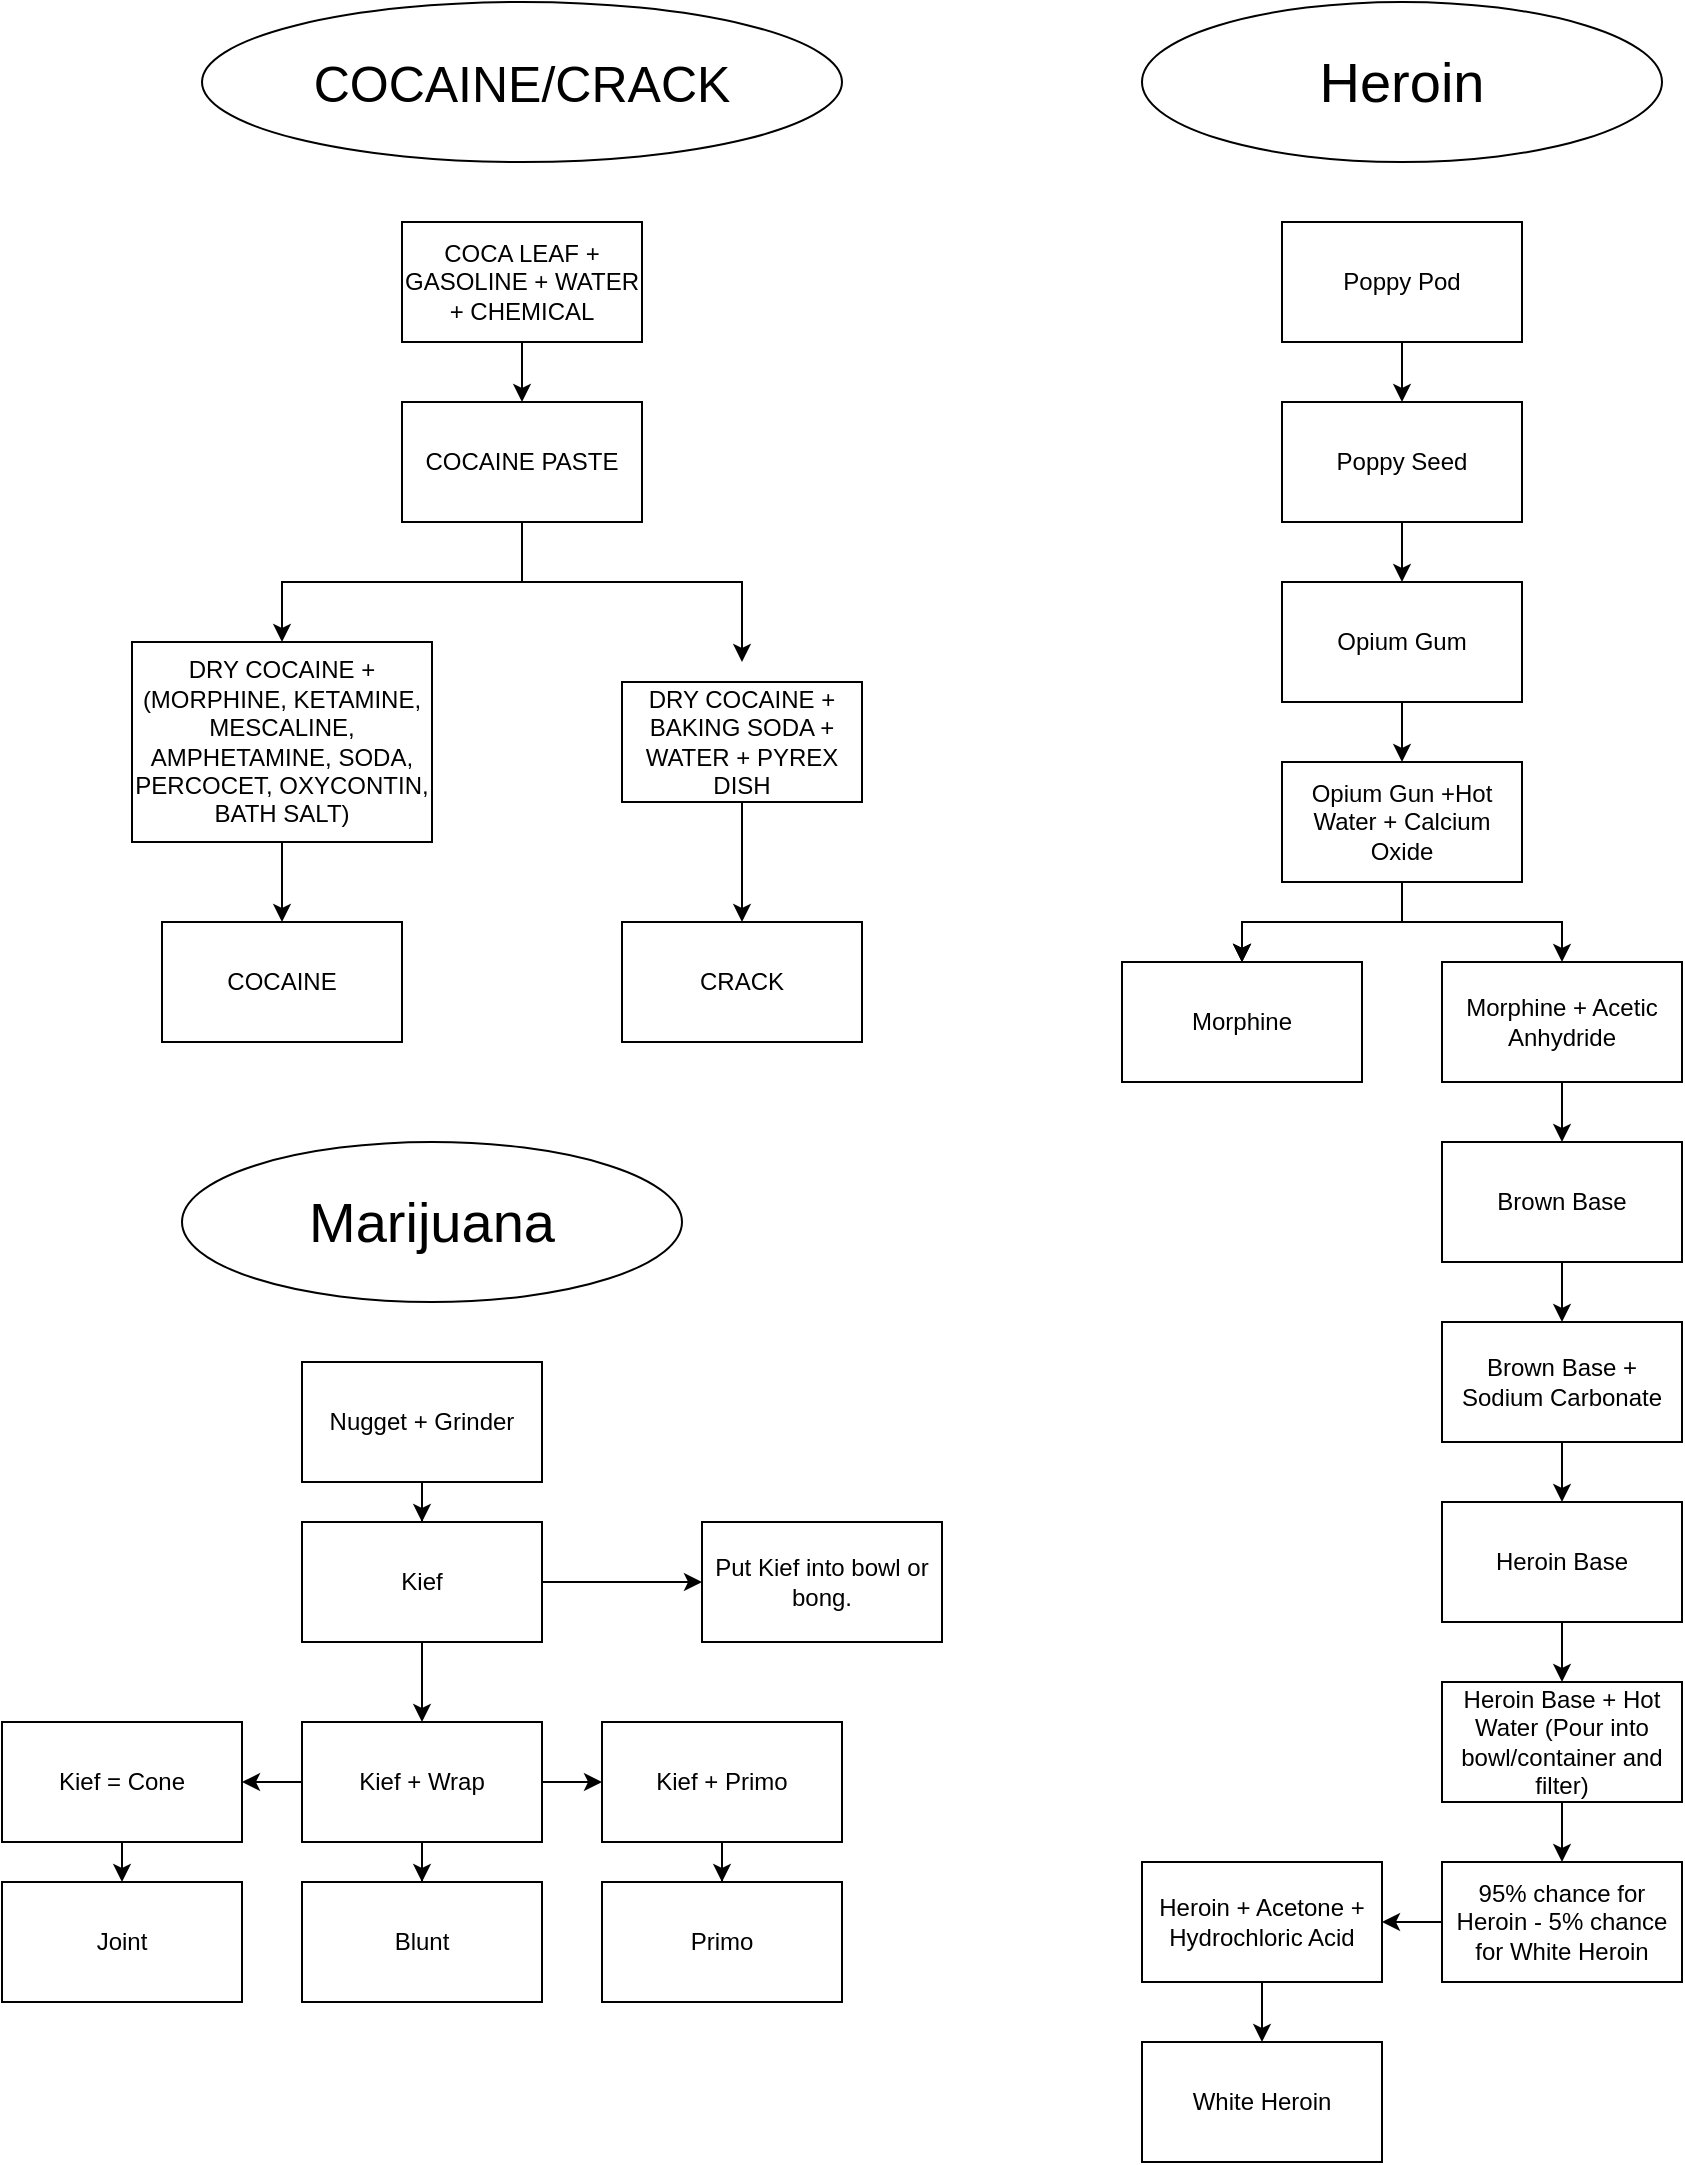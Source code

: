<mxfile version="24.6.3" type="github">
  <diagram id="C5RBs43oDa-KdzZeNtuy" name="Page-1">
    <mxGraphModel dx="2074" dy="1132" grid="1" gridSize="10" guides="1" tooltips="1" connect="1" arrows="1" fold="1" page="1" pageScale="1" pageWidth="1920" pageHeight="1200" math="0" shadow="0">
      <root>
        <mxCell id="WIyWlLk6GJQsqaUBKTNV-0" />
        <mxCell id="WIyWlLk6GJQsqaUBKTNV-1" parent="WIyWlLk6GJQsqaUBKTNV-0" />
        <mxCell id="nTnAPemgOAiNaa21PskE-8" value="" style="edgeStyle=orthogonalEdgeStyle;rounded=0;orthogonalLoop=1;jettySize=auto;html=1;" parent="WIyWlLk6GJQsqaUBKTNV-1" source="nTnAPemgOAiNaa21PskE-5" target="nTnAPemgOAiNaa21PskE-7" edge="1">
          <mxGeometry relative="1" as="geometry" />
        </mxCell>
        <mxCell id="nTnAPemgOAiNaa21PskE-5" value="COCA LEAF + GASOLINE + WATER + CHEMICAL" style="rounded=0;whiteSpace=wrap;html=1;" parent="WIyWlLk6GJQsqaUBKTNV-1" vertex="1">
          <mxGeometry x="230" y="150" width="120" height="60" as="geometry" />
        </mxCell>
        <mxCell id="nTnAPemgOAiNaa21PskE-12" value="" style="edgeStyle=orthogonalEdgeStyle;rounded=0;orthogonalLoop=1;jettySize=auto;html=1;" parent="WIyWlLk6GJQsqaUBKTNV-1" source="nTnAPemgOAiNaa21PskE-7" edge="1">
          <mxGeometry relative="1" as="geometry">
            <mxPoint x="400" y="370" as="targetPoint" />
            <Array as="points">
              <mxPoint x="290" y="330" />
              <mxPoint x="400" y="330" />
              <mxPoint x="400" y="370" />
            </Array>
          </mxGeometry>
        </mxCell>
        <mxCell id="nTnAPemgOAiNaa21PskE-17" value="" style="edgeStyle=orthogonalEdgeStyle;rounded=0;orthogonalLoop=1;jettySize=auto;html=1;" parent="WIyWlLk6GJQsqaUBKTNV-1" source="nTnAPemgOAiNaa21PskE-7" target="nTnAPemgOAiNaa21PskE-11" edge="1">
          <mxGeometry relative="1" as="geometry" />
        </mxCell>
        <mxCell id="nTnAPemgOAiNaa21PskE-7" value="COCAINE PASTE" style="rounded=0;whiteSpace=wrap;html=1;" parent="WIyWlLk6GJQsqaUBKTNV-1" vertex="1">
          <mxGeometry x="230" y="240" width="120" height="60" as="geometry" />
        </mxCell>
        <mxCell id="nTnAPemgOAiNaa21PskE-14" value="" style="edgeStyle=orthogonalEdgeStyle;rounded=0;orthogonalLoop=1;jettySize=auto;html=1;" parent="WIyWlLk6GJQsqaUBKTNV-1" source="nTnAPemgOAiNaa21PskE-11" target="nTnAPemgOAiNaa21PskE-13" edge="1">
          <mxGeometry relative="1" as="geometry" />
        </mxCell>
        <mxCell id="nTnAPemgOAiNaa21PskE-11" value="DRY COCAINE + (MORPHINE, KETAMINE, MESCALINE, AMPHETAMINE, SODA, PERCOCET, OXYCONTIN, BATH SALT)" style="rounded=0;whiteSpace=wrap;html=1;gradientColor=none;fillStyle=solid;" parent="WIyWlLk6GJQsqaUBKTNV-1" vertex="1">
          <mxGeometry x="95" y="360" width="150" height="100" as="geometry" />
        </mxCell>
        <mxCell id="nTnAPemgOAiNaa21PskE-13" value="COCAINE" style="whiteSpace=wrap;html=1;rounded=0;" parent="WIyWlLk6GJQsqaUBKTNV-1" vertex="1">
          <mxGeometry x="110" y="500" width="120" height="60" as="geometry" />
        </mxCell>
        <mxCell id="nTnAPemgOAiNaa21PskE-21" value="" style="edgeStyle=orthogonalEdgeStyle;rounded=0;orthogonalLoop=1;jettySize=auto;html=1;" parent="WIyWlLk6GJQsqaUBKTNV-1" source="nTnAPemgOAiNaa21PskE-19" target="nTnAPemgOAiNaa21PskE-20" edge="1">
          <mxGeometry relative="1" as="geometry" />
        </mxCell>
        <mxCell id="nTnAPemgOAiNaa21PskE-19" value="DRY COCAINE + BAKING SODA + WATER + PYREX DISH" style="whiteSpace=wrap;html=1;" parent="WIyWlLk6GJQsqaUBKTNV-1" vertex="1">
          <mxGeometry x="340" y="380" width="120" height="60" as="geometry" />
        </mxCell>
        <mxCell id="nTnAPemgOAiNaa21PskE-20" value="CRACK" style="whiteSpace=wrap;html=1;" parent="WIyWlLk6GJQsqaUBKTNV-1" vertex="1">
          <mxGeometry x="340" y="500" width="120" height="60" as="geometry" />
        </mxCell>
        <mxCell id="R7uOZCTsj5XXe5BU1Gum-3" value="" style="edgeStyle=orthogonalEdgeStyle;rounded=0;orthogonalLoop=1;jettySize=auto;html=1;" edge="1" parent="WIyWlLk6GJQsqaUBKTNV-1" source="R7uOZCTsj5XXe5BU1Gum-0" target="R7uOZCTsj5XXe5BU1Gum-2">
          <mxGeometry relative="1" as="geometry" />
        </mxCell>
        <mxCell id="nTnAPemgOAiNaa21PskE-22" value="&lt;font style=&quot;font-size: 25px;&quot;&gt;COCAINE/CRACK&lt;/font&gt;" style="ellipse;whiteSpace=wrap;html=1;" vertex="1" parent="WIyWlLk6GJQsqaUBKTNV-1">
          <mxGeometry x="130" y="40" width="320" height="80" as="geometry" />
        </mxCell>
        <mxCell id="R7uOZCTsj5XXe5BU1Gum-0" value="Nugget + Grinder" style="rounded=0;whiteSpace=wrap;html=1;" vertex="1" parent="WIyWlLk6GJQsqaUBKTNV-1">
          <mxGeometry x="180" y="720" width="120" height="60" as="geometry" />
        </mxCell>
        <mxCell id="R7uOZCTsj5XXe5BU1Gum-17" value="" style="edgeStyle=orthogonalEdgeStyle;rounded=0;orthogonalLoop=1;jettySize=auto;html=1;" edge="1" parent="WIyWlLk6GJQsqaUBKTNV-1" source="R7uOZCTsj5XXe5BU1Gum-2" target="R7uOZCTsj5XXe5BU1Gum-16">
          <mxGeometry relative="1" as="geometry" />
        </mxCell>
        <mxCell id="R7uOZCTsj5XXe5BU1Gum-52" value="" style="edgeStyle=orthogonalEdgeStyle;rounded=0;orthogonalLoop=1;jettySize=auto;html=1;" edge="1" parent="WIyWlLk6GJQsqaUBKTNV-1" source="R7uOZCTsj5XXe5BU1Gum-2" target="R7uOZCTsj5XXe5BU1Gum-10">
          <mxGeometry relative="1" as="geometry" />
        </mxCell>
        <mxCell id="R7uOZCTsj5XXe5BU1Gum-2" value="Kief" style="rounded=0;whiteSpace=wrap;html=1;" vertex="1" parent="WIyWlLk6GJQsqaUBKTNV-1">
          <mxGeometry x="180" y="800" width="120" height="60" as="geometry" />
        </mxCell>
        <mxCell id="R7uOZCTsj5XXe5BU1Gum-13" value="" style="edgeStyle=orthogonalEdgeStyle;rounded=0;orthogonalLoop=1;jettySize=auto;html=1;" edge="1" parent="WIyWlLk6GJQsqaUBKTNV-1" source="R7uOZCTsj5XXe5BU1Gum-10" target="R7uOZCTsj5XXe5BU1Gum-12">
          <mxGeometry relative="1" as="geometry" />
        </mxCell>
        <mxCell id="R7uOZCTsj5XXe5BU1Gum-15" value="" style="edgeStyle=orthogonalEdgeStyle;rounded=0;orthogonalLoop=1;jettySize=auto;html=1;" edge="1" parent="WIyWlLk6GJQsqaUBKTNV-1" source="R7uOZCTsj5XXe5BU1Gum-10">
          <mxGeometry relative="1" as="geometry">
            <mxPoint x="150" y="930" as="targetPoint" />
          </mxGeometry>
        </mxCell>
        <mxCell id="R7uOZCTsj5XXe5BU1Gum-21" value="" style="edgeStyle=orthogonalEdgeStyle;rounded=0;orthogonalLoop=1;jettySize=auto;html=1;" edge="1" parent="WIyWlLk6GJQsqaUBKTNV-1" source="R7uOZCTsj5XXe5BU1Gum-10" target="R7uOZCTsj5XXe5BU1Gum-20">
          <mxGeometry relative="1" as="geometry" />
        </mxCell>
        <mxCell id="R7uOZCTsj5XXe5BU1Gum-10" value="Kief + Wrap" style="whiteSpace=wrap;html=1;sketch=0;pointerEvents=1;resizable=0;rounded=0;" vertex="1" parent="WIyWlLk6GJQsqaUBKTNV-1">
          <mxGeometry x="180" y="900" width="120" height="60" as="geometry" />
        </mxCell>
        <mxCell id="R7uOZCTsj5XXe5BU1Gum-23" value="" style="edgeStyle=orthogonalEdgeStyle;rounded=0;orthogonalLoop=1;jettySize=auto;html=1;" edge="1" parent="WIyWlLk6GJQsqaUBKTNV-1" source="R7uOZCTsj5XXe5BU1Gum-12" target="R7uOZCTsj5XXe5BU1Gum-22">
          <mxGeometry relative="1" as="geometry" />
        </mxCell>
        <mxCell id="R7uOZCTsj5XXe5BU1Gum-12" value="Kief + Primo" style="whiteSpace=wrap;html=1;sketch=0;pointerEvents=1;resizable=0;rounded=0;" vertex="1" parent="WIyWlLk6GJQsqaUBKTNV-1">
          <mxGeometry x="330" y="900" width="120" height="60" as="geometry" />
        </mxCell>
        <mxCell id="R7uOZCTsj5XXe5BU1Gum-19" value="" style="edgeStyle=orthogonalEdgeStyle;rounded=0;orthogonalLoop=1;jettySize=auto;html=1;" edge="1" parent="WIyWlLk6GJQsqaUBKTNV-1">
          <mxGeometry relative="1" as="geometry">
            <mxPoint x="90" y="960" as="sourcePoint" />
            <mxPoint x="90" y="980" as="targetPoint" />
          </mxGeometry>
        </mxCell>
        <mxCell id="R7uOZCTsj5XXe5BU1Gum-14" value="Kief = Cone" style="whiteSpace=wrap;html=1;sketch=0;pointerEvents=1;resizable=0;rounded=0;" vertex="1" parent="WIyWlLk6GJQsqaUBKTNV-1">
          <mxGeometry x="30" y="900" width="120" height="60" as="geometry" />
        </mxCell>
        <mxCell id="R7uOZCTsj5XXe5BU1Gum-16" value="Put Kief into bowl or bong." style="rounded=0;whiteSpace=wrap;html=1;" vertex="1" parent="WIyWlLk6GJQsqaUBKTNV-1">
          <mxGeometry x="380" y="800" width="120" height="60" as="geometry" />
        </mxCell>
        <mxCell id="R7uOZCTsj5XXe5BU1Gum-18" value="Joint" style="whiteSpace=wrap;html=1;sketch=0;pointerEvents=1;resizable=0;rounded=0;" vertex="1" parent="WIyWlLk6GJQsqaUBKTNV-1">
          <mxGeometry x="30" y="980" width="120" height="60" as="geometry" />
        </mxCell>
        <mxCell id="R7uOZCTsj5XXe5BU1Gum-20" value="Blunt" style="whiteSpace=wrap;html=1;sketch=0;pointerEvents=1;resizable=0;rounded=0;" vertex="1" parent="WIyWlLk6GJQsqaUBKTNV-1">
          <mxGeometry x="180" y="980" width="120" height="60" as="geometry" />
        </mxCell>
        <mxCell id="R7uOZCTsj5XXe5BU1Gum-22" value="Primo" style="whiteSpace=wrap;html=1;sketch=0;pointerEvents=1;resizable=0;rounded=0;" vertex="1" parent="WIyWlLk6GJQsqaUBKTNV-1">
          <mxGeometry x="330" y="980" width="120" height="60" as="geometry" />
        </mxCell>
        <mxCell id="R7uOZCTsj5XXe5BU1Gum-26" value="" style="edgeStyle=orthogonalEdgeStyle;rounded=0;orthogonalLoop=1;jettySize=auto;html=1;" edge="1" parent="WIyWlLk6GJQsqaUBKTNV-1" source="R7uOZCTsj5XXe5BU1Gum-24" target="R7uOZCTsj5XXe5BU1Gum-25">
          <mxGeometry relative="1" as="geometry" />
        </mxCell>
        <mxCell id="R7uOZCTsj5XXe5BU1Gum-24" value="Poppy Pod" style="rounded=0;whiteSpace=wrap;html=1;" vertex="1" parent="WIyWlLk6GJQsqaUBKTNV-1">
          <mxGeometry x="670" y="150" width="120" height="60" as="geometry" />
        </mxCell>
        <mxCell id="R7uOZCTsj5XXe5BU1Gum-28" value="" style="edgeStyle=orthogonalEdgeStyle;rounded=0;orthogonalLoop=1;jettySize=auto;html=1;" edge="1" parent="WIyWlLk6GJQsqaUBKTNV-1" source="R7uOZCTsj5XXe5BU1Gum-25" target="R7uOZCTsj5XXe5BU1Gum-27">
          <mxGeometry relative="1" as="geometry" />
        </mxCell>
        <mxCell id="R7uOZCTsj5XXe5BU1Gum-25" value="Poppy Seed" style="whiteSpace=wrap;html=1;rounded=0;" vertex="1" parent="WIyWlLk6GJQsqaUBKTNV-1">
          <mxGeometry x="670" y="240" width="120" height="60" as="geometry" />
        </mxCell>
        <mxCell id="R7uOZCTsj5XXe5BU1Gum-30" value="" style="edgeStyle=orthogonalEdgeStyle;rounded=0;orthogonalLoop=1;jettySize=auto;html=1;" edge="1" parent="WIyWlLk6GJQsqaUBKTNV-1" source="R7uOZCTsj5XXe5BU1Gum-27" target="R7uOZCTsj5XXe5BU1Gum-29">
          <mxGeometry relative="1" as="geometry" />
        </mxCell>
        <mxCell id="R7uOZCTsj5XXe5BU1Gum-27" value="Opium Gum" style="whiteSpace=wrap;html=1;rounded=0;" vertex="1" parent="WIyWlLk6GJQsqaUBKTNV-1">
          <mxGeometry x="670" y="330" width="120" height="60" as="geometry" />
        </mxCell>
        <mxCell id="R7uOZCTsj5XXe5BU1Gum-32" value="" style="edgeStyle=orthogonalEdgeStyle;rounded=0;orthogonalLoop=1;jettySize=auto;html=1;" edge="1" parent="WIyWlLk6GJQsqaUBKTNV-1" source="R7uOZCTsj5XXe5BU1Gum-29" target="R7uOZCTsj5XXe5BU1Gum-31">
          <mxGeometry relative="1" as="geometry" />
        </mxCell>
        <mxCell id="R7uOZCTsj5XXe5BU1Gum-33" value="" style="edgeStyle=orthogonalEdgeStyle;rounded=0;orthogonalLoop=1;jettySize=auto;html=1;" edge="1" parent="WIyWlLk6GJQsqaUBKTNV-1" source="R7uOZCTsj5XXe5BU1Gum-29" target="R7uOZCTsj5XXe5BU1Gum-31">
          <mxGeometry relative="1" as="geometry" />
        </mxCell>
        <mxCell id="R7uOZCTsj5XXe5BU1Gum-34" value="" style="edgeStyle=orthogonalEdgeStyle;rounded=0;orthogonalLoop=1;jettySize=auto;html=1;" edge="1" parent="WIyWlLk6GJQsqaUBKTNV-1" source="R7uOZCTsj5XXe5BU1Gum-29" target="R7uOZCTsj5XXe5BU1Gum-31">
          <mxGeometry relative="1" as="geometry" />
        </mxCell>
        <mxCell id="R7uOZCTsj5XXe5BU1Gum-36" value="" style="edgeStyle=orthogonalEdgeStyle;rounded=0;orthogonalLoop=1;jettySize=auto;html=1;" edge="1" parent="WIyWlLk6GJQsqaUBKTNV-1" source="R7uOZCTsj5XXe5BU1Gum-29" target="R7uOZCTsj5XXe5BU1Gum-35">
          <mxGeometry relative="1" as="geometry" />
        </mxCell>
        <mxCell id="R7uOZCTsj5XXe5BU1Gum-29" value="Opium Gun +Hot Water + Calcium Oxide" style="whiteSpace=wrap;html=1;rounded=0;" vertex="1" parent="WIyWlLk6GJQsqaUBKTNV-1">
          <mxGeometry x="670" y="420" width="120" height="60" as="geometry" />
        </mxCell>
        <mxCell id="R7uOZCTsj5XXe5BU1Gum-31" value="Morphine" style="whiteSpace=wrap;html=1;rounded=0;" vertex="1" parent="WIyWlLk6GJQsqaUBKTNV-1">
          <mxGeometry x="590" y="520" width="120" height="60" as="geometry" />
        </mxCell>
        <mxCell id="R7uOZCTsj5XXe5BU1Gum-38" value="" style="edgeStyle=orthogonalEdgeStyle;rounded=0;orthogonalLoop=1;jettySize=auto;html=1;" edge="1" parent="WIyWlLk6GJQsqaUBKTNV-1" source="R7uOZCTsj5XXe5BU1Gum-35" target="R7uOZCTsj5XXe5BU1Gum-37">
          <mxGeometry relative="1" as="geometry" />
        </mxCell>
        <mxCell id="R7uOZCTsj5XXe5BU1Gum-35" value="Morphine + Acetic Anhydride" style="whiteSpace=wrap;html=1;rounded=0;" vertex="1" parent="WIyWlLk6GJQsqaUBKTNV-1">
          <mxGeometry x="750" y="520" width="120" height="60" as="geometry" />
        </mxCell>
        <mxCell id="R7uOZCTsj5XXe5BU1Gum-40" value="" style="edgeStyle=orthogonalEdgeStyle;rounded=0;orthogonalLoop=1;jettySize=auto;html=1;" edge="1" parent="WIyWlLk6GJQsqaUBKTNV-1" source="R7uOZCTsj5XXe5BU1Gum-37" target="R7uOZCTsj5XXe5BU1Gum-39">
          <mxGeometry relative="1" as="geometry" />
        </mxCell>
        <mxCell id="R7uOZCTsj5XXe5BU1Gum-37" value="Brown Base" style="whiteSpace=wrap;html=1;rounded=0;" vertex="1" parent="WIyWlLk6GJQsqaUBKTNV-1">
          <mxGeometry x="750" y="610" width="120" height="60" as="geometry" />
        </mxCell>
        <mxCell id="R7uOZCTsj5XXe5BU1Gum-42" value="" style="edgeStyle=orthogonalEdgeStyle;rounded=0;orthogonalLoop=1;jettySize=auto;html=1;" edge="1" parent="WIyWlLk6GJQsqaUBKTNV-1" source="R7uOZCTsj5XXe5BU1Gum-39" target="R7uOZCTsj5XXe5BU1Gum-41">
          <mxGeometry relative="1" as="geometry" />
        </mxCell>
        <mxCell id="R7uOZCTsj5XXe5BU1Gum-39" value="Brown Base + Sodium Carbonate" style="whiteSpace=wrap;html=1;rounded=0;" vertex="1" parent="WIyWlLk6GJQsqaUBKTNV-1">
          <mxGeometry x="750" y="700" width="120" height="60" as="geometry" />
        </mxCell>
        <mxCell id="R7uOZCTsj5XXe5BU1Gum-44" value="" style="edgeStyle=orthogonalEdgeStyle;rounded=0;orthogonalLoop=1;jettySize=auto;html=1;" edge="1" parent="WIyWlLk6GJQsqaUBKTNV-1" source="R7uOZCTsj5XXe5BU1Gum-41" target="R7uOZCTsj5XXe5BU1Gum-43">
          <mxGeometry relative="1" as="geometry" />
        </mxCell>
        <mxCell id="R7uOZCTsj5XXe5BU1Gum-41" value="Heroin Base" style="whiteSpace=wrap;html=1;rounded=0;" vertex="1" parent="WIyWlLk6GJQsqaUBKTNV-1">
          <mxGeometry x="750" y="790" width="120" height="60" as="geometry" />
        </mxCell>
        <mxCell id="R7uOZCTsj5XXe5BU1Gum-46" value="" style="edgeStyle=orthogonalEdgeStyle;rounded=0;orthogonalLoop=1;jettySize=auto;html=1;" edge="1" parent="WIyWlLk6GJQsqaUBKTNV-1" source="R7uOZCTsj5XXe5BU1Gum-43" target="R7uOZCTsj5XXe5BU1Gum-45">
          <mxGeometry relative="1" as="geometry" />
        </mxCell>
        <mxCell id="R7uOZCTsj5XXe5BU1Gum-43" value="Heroin Base + Hot Water (Pour into bowl/container and filter)" style="whiteSpace=wrap;html=1;rounded=0;" vertex="1" parent="WIyWlLk6GJQsqaUBKTNV-1">
          <mxGeometry x="750" y="880" width="120" height="60" as="geometry" />
        </mxCell>
        <mxCell id="R7uOZCTsj5XXe5BU1Gum-48" value="" style="edgeStyle=orthogonalEdgeStyle;rounded=0;orthogonalLoop=1;jettySize=auto;html=1;" edge="1" parent="WIyWlLk6GJQsqaUBKTNV-1" source="R7uOZCTsj5XXe5BU1Gum-45" target="R7uOZCTsj5XXe5BU1Gum-47">
          <mxGeometry relative="1" as="geometry" />
        </mxCell>
        <mxCell id="R7uOZCTsj5XXe5BU1Gum-45" value="95% chance for Heroin - 5% chance for White Heroin" style="whiteSpace=wrap;html=1;rounded=0;" vertex="1" parent="WIyWlLk6GJQsqaUBKTNV-1">
          <mxGeometry x="750" y="970" width="120" height="60" as="geometry" />
        </mxCell>
        <mxCell id="R7uOZCTsj5XXe5BU1Gum-50" value="" style="edgeStyle=orthogonalEdgeStyle;rounded=0;orthogonalLoop=1;jettySize=auto;html=1;" edge="1" parent="WIyWlLk6GJQsqaUBKTNV-1" source="R7uOZCTsj5XXe5BU1Gum-47" target="R7uOZCTsj5XXe5BU1Gum-49">
          <mxGeometry relative="1" as="geometry" />
        </mxCell>
        <mxCell id="R7uOZCTsj5XXe5BU1Gum-47" value="Heroin + Acetone + Hydrochloric Acid" style="whiteSpace=wrap;html=1;rounded=0;" vertex="1" parent="WIyWlLk6GJQsqaUBKTNV-1">
          <mxGeometry x="600" y="970" width="120" height="60" as="geometry" />
        </mxCell>
        <mxCell id="R7uOZCTsj5XXe5BU1Gum-49" value="White Heroin" style="whiteSpace=wrap;html=1;rounded=0;" vertex="1" parent="WIyWlLk6GJQsqaUBKTNV-1">
          <mxGeometry x="600" y="1060" width="120" height="60" as="geometry" />
        </mxCell>
        <mxCell id="R7uOZCTsj5XXe5BU1Gum-51" value="&lt;font style=&quot;font-size: 28px;&quot;&gt;Heroin&lt;/font&gt;" style="ellipse;whiteSpace=wrap;html=1;" vertex="1" parent="WIyWlLk6GJQsqaUBKTNV-1">
          <mxGeometry x="600" y="40" width="260" height="80" as="geometry" />
        </mxCell>
        <mxCell id="R7uOZCTsj5XXe5BU1Gum-53" value="&lt;font style=&quot;font-size: 28px;&quot;&gt;Marijuana&lt;/font&gt;" style="ellipse;whiteSpace=wrap;html=1;" vertex="1" parent="WIyWlLk6GJQsqaUBKTNV-1">
          <mxGeometry x="120" y="610" width="250" height="80" as="geometry" />
        </mxCell>
      </root>
    </mxGraphModel>
  </diagram>
</mxfile>
